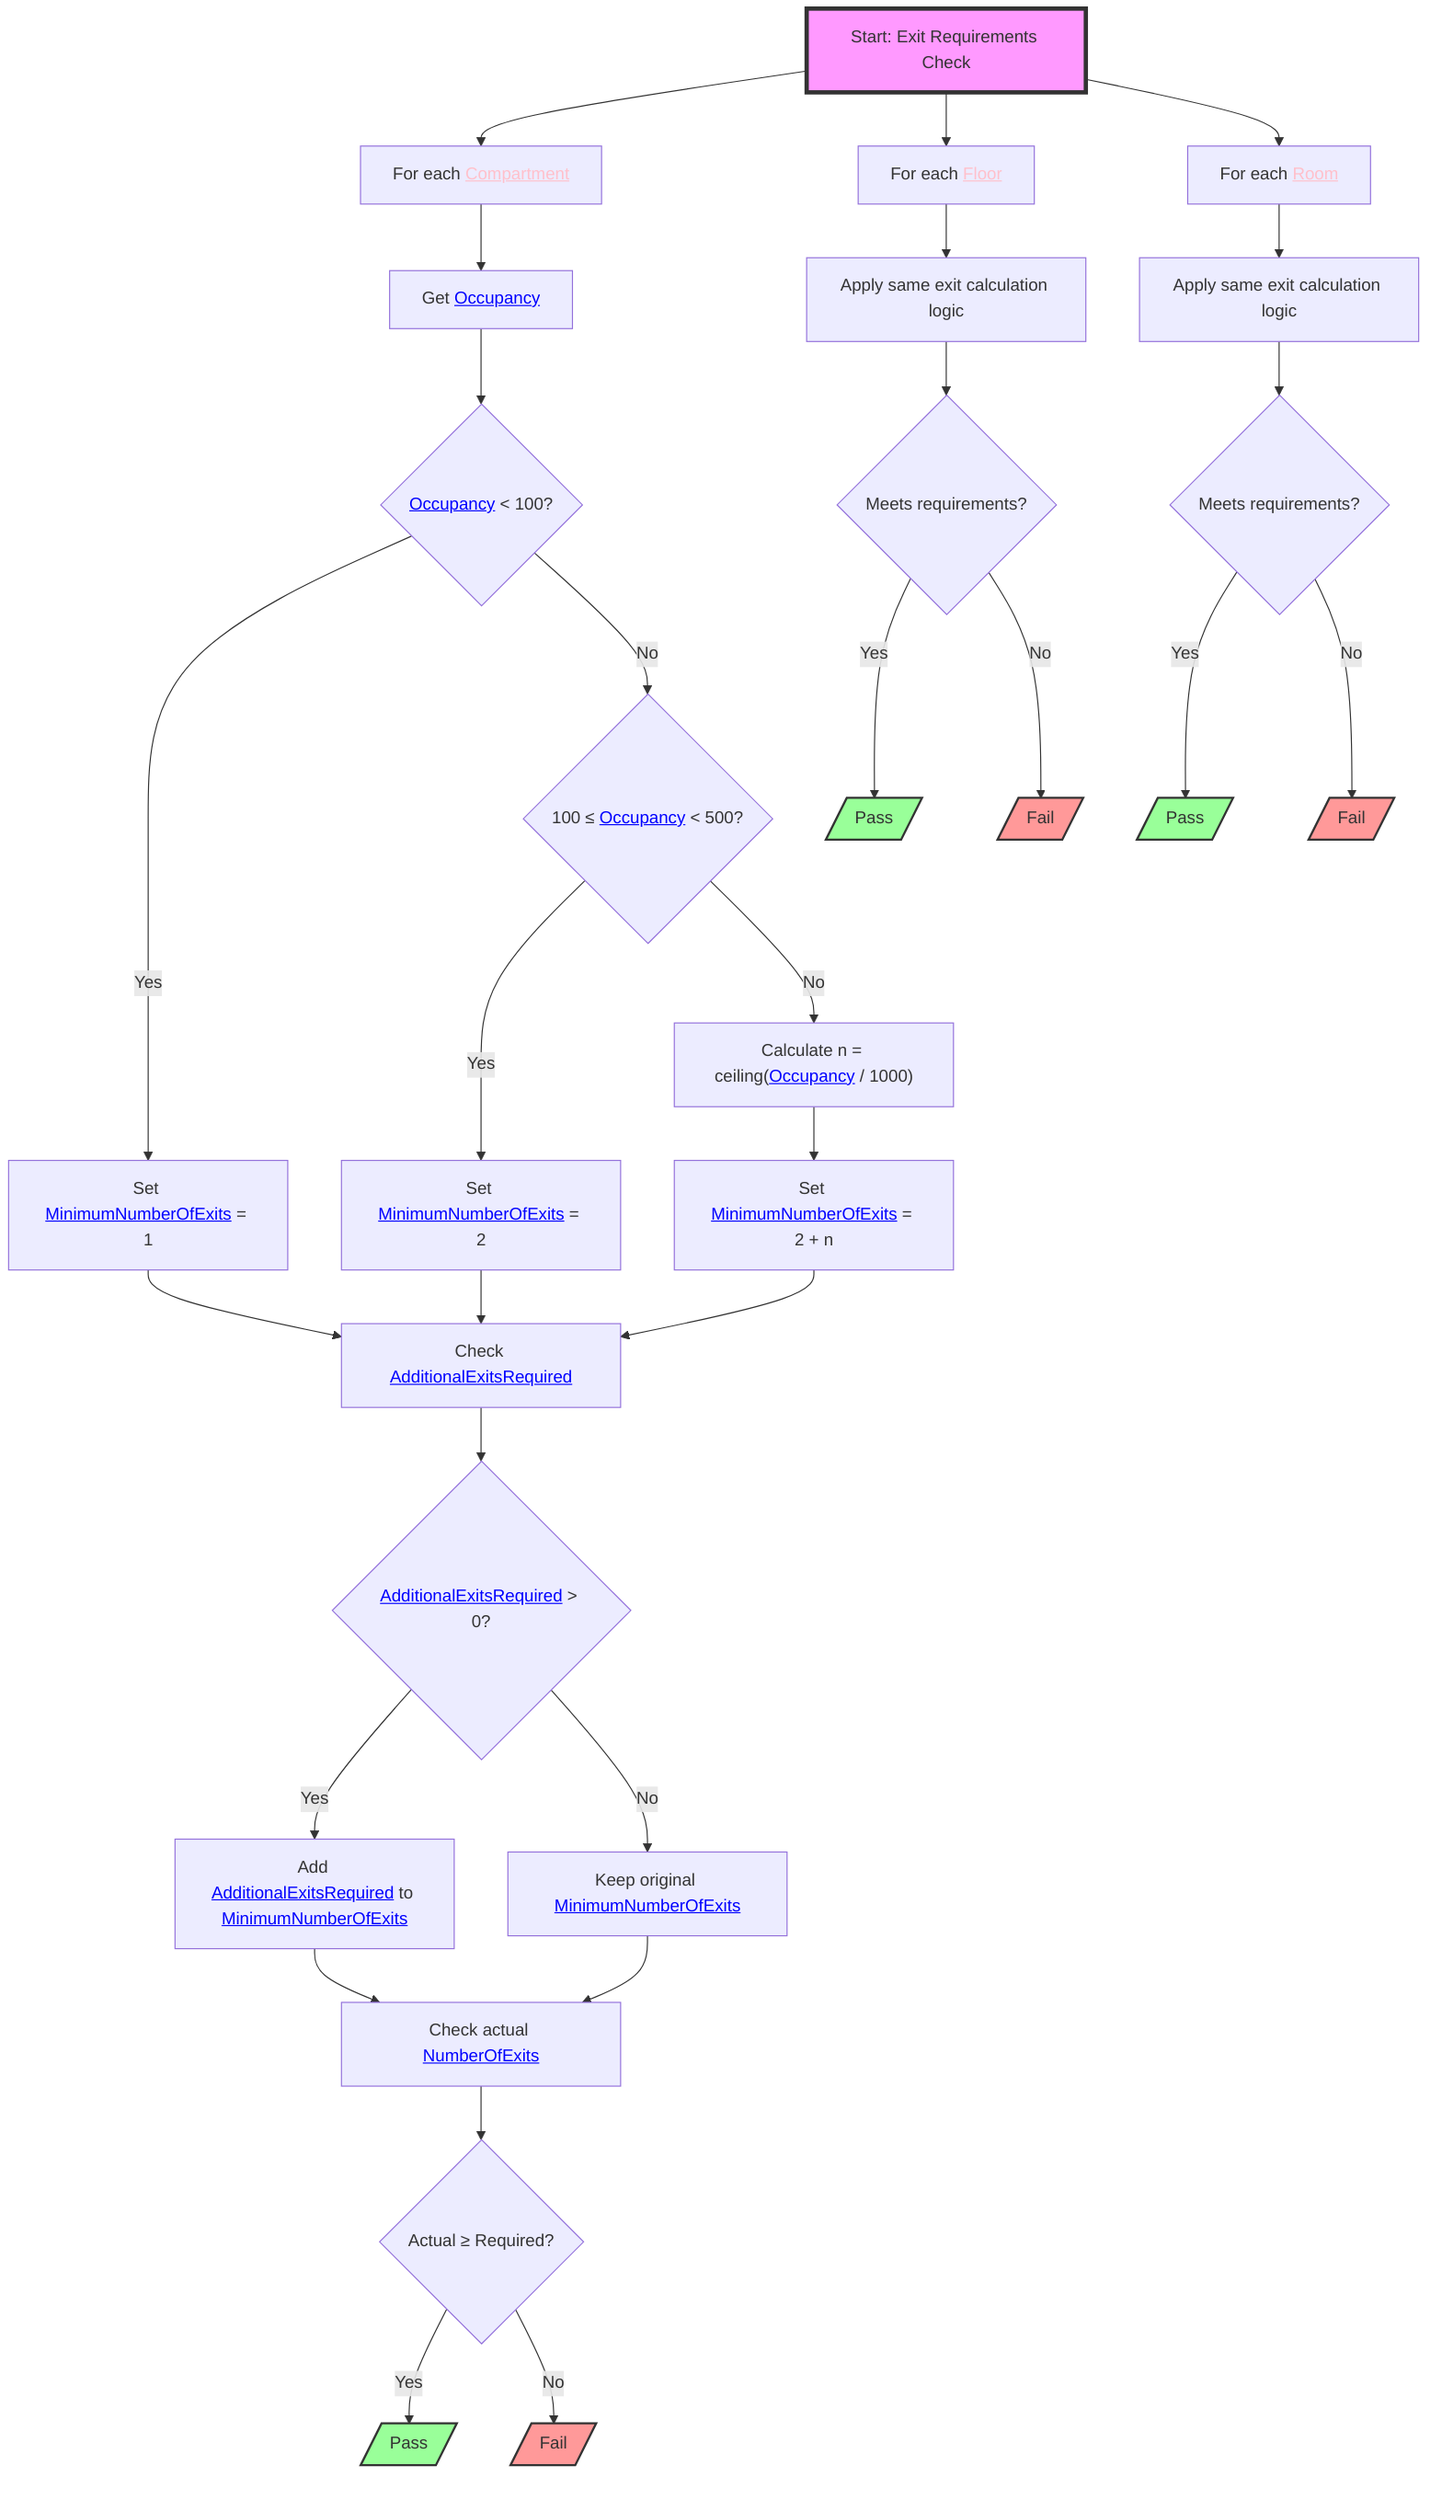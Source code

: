 flowchart TD
    S1["Start: Exit Requirements Check"] --> A["For each <a href='http://example.com/firebimbuilding#Compartment' style='color:pink;'>Compartment</a>"]
    A --> B["Get <a href='http://example.com/firebimbuilding#Occupancy' style='color:blue;'>Occupancy</a>"]
    B --> C{"<a href='http://example.com/firebimbuilding#Occupancy' style='color:blue;'>Occupancy</a> < 100?"}
    C -- Yes --> D["Set <a href='http://example.com/firebimbuilding#MinimumNumberOfExits' style='color:blue;'>MinimumNumberOfExits</a> = 1"]
    C -- No --> E{"100 ≤ <a href='http://example.com/firebimbuilding#Occupancy' style='color:blue;'>Occupancy</a> < 500?"}
    E -- Yes --> F["Set <a href='http://example.com/firebimbuilding#MinimumNumberOfExits' style='color:blue;'>MinimumNumberOfExits</a> = 2"]
    E -- No --> G["Calculate n = ceiling(<a href='http://example.com/firebimbuilding#Occupancy' style='color:blue;'>Occupancy</a> / 1000)"]
    G --> H["Set <a href='http://example.com/firebimbuilding#MinimumNumberOfExits' style='color:blue;'>MinimumNumberOfExits</a> = 2 + n"]
    D & F & H --> I["Check <a href='http://example.com/firebimbuilding#AdditionalExitsRequired' style='color:blue;'>AdditionalExitsRequired</a>"]
    I --> J{"<a href='http://example.com/firebimbuilding#AdditionalExitsRequired' style='color:blue;'>AdditionalExitsRequired</a> > 0?"}
    J -- Yes --> K["Add <a href='http://example.com/firebimbuilding#AdditionalExitsRequired' style='color:blue;'>AdditionalExitsRequired</a> to <a href='http://example.com/firebimbuilding#MinimumNumberOfExits' style='color:blue;'>MinimumNumberOfExits</a>"]
    J -- No --> L["Keep original <a href='http://example.com/firebimbuilding#MinimumNumberOfExits' style='color:blue;'>MinimumNumberOfExits</a>"]
    K & L --> M["Check actual <a href='http://example.com/firebimbuilding#NumberOfExits' style='color:blue;'>NumberOfExits</a>"]
    M --> N{"Actual ≥ Required?"}
    N -- Yes --> O[/"Pass"/]
    N -- No --> P[/"Fail"/]
    
    S1 --> Q["For each <a href='http://example.com/firebimbuilding#Floor' style='color:pink;'>Floor</a>"]
    Q --> R["Apply same exit calculation logic"]
    R --> S{"Meets requirements?"}
    S -- Yes --> T[/"Pass"/]
    S -- No --> U[/"Fail"/]
    
    S1 --> V["For each <a href='http://example.com/firebimbuilding#Room' style='color:pink;'>Room</a>"]
    V --> W["Apply same exit calculation logic"]
    W --> X{"Meets requirements?"}
    X -- Yes --> Y[/"Pass"/]
    X -- No --> Z[/"Fail"/]

    S1:::startClass
    O:::passClass
    P:::failClass
    T:::passClass
    U:::failClass
    Y:::passClass
    Z:::failClass

    classDef startClass fill:#f9f,stroke:#333,stroke-width:4px
    classDef passClass fill:#9f9,stroke:#333,stroke-width:2px
    classDef failClass fill:#f99,stroke:#333,stroke-width:2px